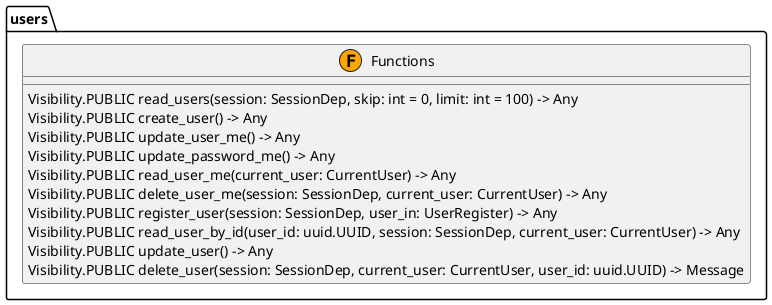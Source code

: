 @startuml
skinparam classAttributeIconSize 0

package "users" {
  class Functions <<(F,orange)>> {
    Visibility.PUBLIC read_users(session: SessionDep, skip: int = 0, limit: int = 100) -> Any
    Visibility.PUBLIC create_user() -> Any
    Visibility.PUBLIC update_user_me() -> Any
    Visibility.PUBLIC update_password_me() -> Any
    Visibility.PUBLIC read_user_me(current_user: CurrentUser) -> Any
    Visibility.PUBLIC delete_user_me(session: SessionDep, current_user: CurrentUser) -> Any
    Visibility.PUBLIC register_user(session: SessionDep, user_in: UserRegister) -> Any
    Visibility.PUBLIC read_user_by_id(user_id: uuid.UUID, session: SessionDep, current_user: CurrentUser) -> Any
    Visibility.PUBLIC update_user() -> Any
    Visibility.PUBLIC delete_user(session: SessionDep, current_user: CurrentUser, user_id: uuid.UUID) -> Message
  }
}

' Relationships
@enduml